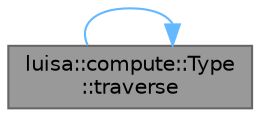 digraph "luisa::compute::Type::traverse"
{
 // LATEX_PDF_SIZE
  bgcolor="transparent";
  edge [fontname=Helvetica,fontsize=10,labelfontname=Helvetica,labelfontsize=10];
  node [fontname=Helvetica,fontsize=10,shape=box,height=0.2,width=0.4];
  rankdir="LR";
  Node1 [id="Node000001",label="luisa::compute::Type\l::traverse",height=0.2,width=0.4,color="gray40", fillcolor="grey60", style="filled", fontcolor="black",tooltip="Traverse TypeVisitor"];
  Node1 -> Node1 [id="edge1_Node000001_Node000001",color="steelblue1",style="solid",tooltip=" "];
}
